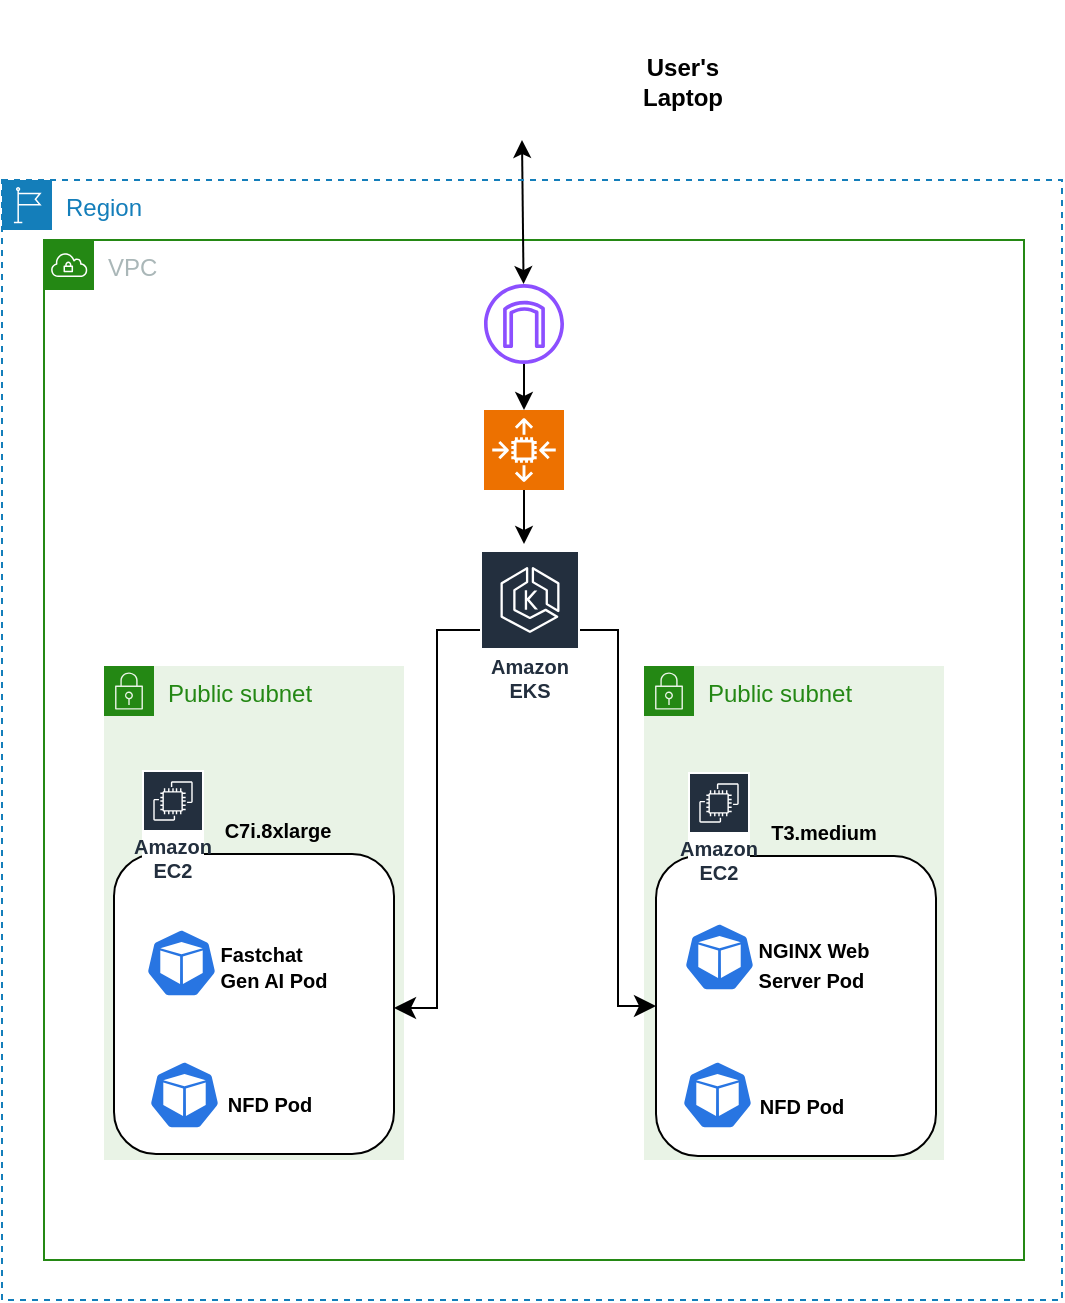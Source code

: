 <mxfile version="22.0.8" type="device">
  <diagram name="Page-1" id="BdtXLh70MsclHzi9UL6R">
    <mxGraphModel dx="1034" dy="492" grid="1" gridSize="10" guides="1" tooltips="1" connect="1" arrows="1" fold="1" page="1" pageScale="1" pageWidth="850" pageHeight="1100" math="0" shadow="0">
      <root>
        <mxCell id="0" />
        <mxCell id="1" parent="0" />
        <mxCell id="SOK8esqjdoVx8pa6e1xp-1" value="Public subnet" style="points=[[0,0],[0.25,0],[0.5,0],[0.75,0],[1,0],[1,0.25],[1,0.5],[1,0.75],[1,1],[0.75,1],[0.5,1],[0.25,1],[0,1],[0,0.75],[0,0.5],[0,0.25]];outlineConnect=0;gradientColor=none;html=1;whiteSpace=wrap;fontSize=12;fontStyle=0;container=1;pointerEvents=0;collapsible=0;recursiveResize=0;shape=mxgraph.aws4.group;grIcon=mxgraph.aws4.group_security_group;grStroke=0;strokeColor=#248814;fillColor=#E9F3E6;verticalAlign=top;align=left;spacingLeft=30;fontColor=#248814;dashed=0;" parent="1" vertex="1">
          <mxGeometry x="201" y="433" width="150" height="247" as="geometry" />
        </mxCell>
        <mxCell id="SOK8esqjdoVx8pa6e1xp-5" value="" style="sketch=0;points=[[0,0,0],[0.25,0,0],[0.5,0,0],[0.75,0,0],[1,0,0],[0,1,0],[0.25,1,0],[0.5,1,0],[0.75,1,0],[1,1,0],[0,0.25,0],[0,0.5,0],[0,0.75,0],[1,0.25,0],[1,0.5,0],[1,0.75,0]];outlineConnect=0;fontColor=#232F3E;fillColor=#ED7100;strokeColor=#ffffff;dashed=0;verticalLabelPosition=bottom;verticalAlign=top;align=center;html=1;fontSize=12;fontStyle=0;aspect=fixed;shape=mxgraph.aws4.resourceIcon;resIcon=mxgraph.aws4.auto_scaling2;" parent="1" vertex="1">
          <mxGeometry x="391" y="305" width="40" height="40" as="geometry" />
        </mxCell>
        <mxCell id="SOK8esqjdoVx8pa6e1xp-6" value="Amazon EKS" style="sketch=0;outlineConnect=0;fontColor=#232F3E;gradientColor=none;strokeColor=#ffffff;fillColor=#232F3E;dashed=0;verticalLabelPosition=middle;verticalAlign=bottom;align=center;html=1;whiteSpace=wrap;fontSize=10;fontStyle=1;spacing=3;shape=mxgraph.aws4.productIcon;prIcon=mxgraph.aws4.eks;" parent="1" vertex="1">
          <mxGeometry x="389" y="375" width="50" height="80" as="geometry" />
        </mxCell>
        <mxCell id="SOK8esqjdoVx8pa6e1xp-7" value="Public subnet" style="points=[[0,0],[0.25,0],[0.5,0],[0.75,0],[1,0],[1,0.25],[1,0.5],[1,0.75],[1,1],[0.75,1],[0.5,1],[0.25,1],[0,1],[0,0.75],[0,0.5],[0,0.25]];outlineConnect=0;gradientColor=none;html=1;whiteSpace=wrap;fontSize=12;fontStyle=0;container=1;pointerEvents=0;collapsible=0;recursiveResize=0;shape=mxgraph.aws4.group;grIcon=mxgraph.aws4.group_security_group;grStroke=0;strokeColor=#248814;fillColor=#E9F3E6;verticalAlign=top;align=left;spacingLeft=30;fontColor=#248814;dashed=0;" parent="1" vertex="1">
          <mxGeometry x="471" y="433" width="150" height="247" as="geometry" />
        </mxCell>
        <mxCell id="SOK8esqjdoVx8pa6e1xp-10" value="" style="sketch=0;outlineConnect=0;fontColor=#232F3E;gradientColor=none;fillColor=#8C4FFF;strokeColor=none;dashed=0;verticalLabelPosition=bottom;verticalAlign=top;align=center;html=1;fontSize=12;fontStyle=0;aspect=fixed;pointerEvents=1;shape=mxgraph.aws4.internet_gateway;" parent="1" vertex="1">
          <mxGeometry x="391" y="242" width="40" height="40" as="geometry" />
        </mxCell>
        <mxCell id="SOK8esqjdoVx8pa6e1xp-18" value="" style="endArrow=classic;html=1;rounded=0;entryX=0.5;entryY=0;entryDx=0;entryDy=0;entryPerimeter=0;" parent="1" source="SOK8esqjdoVx8pa6e1xp-10" target="SOK8esqjdoVx8pa6e1xp-5" edge="1">
          <mxGeometry width="50" height="50" relative="1" as="geometry">
            <mxPoint x="411" y="442" as="sourcePoint" />
            <mxPoint x="461" y="392" as="targetPoint" />
          </mxGeometry>
        </mxCell>
        <mxCell id="SOK8esqjdoVx8pa6e1xp-19" value="" style="endArrow=classic;html=1;rounded=0;exitX=0.5;exitY=1;exitDx=0;exitDy=0;exitPerimeter=0;" parent="1" source="SOK8esqjdoVx8pa6e1xp-5" edge="1">
          <mxGeometry width="50" height="50" relative="1" as="geometry">
            <mxPoint x="501" y="355" as="sourcePoint" />
            <mxPoint x="411" y="372" as="targetPoint" />
          </mxGeometry>
        </mxCell>
        <mxCell id="SOK8esqjdoVx8pa6e1xp-20" value="VPC" style="points=[[0,0],[0.25,0],[0.5,0],[0.75,0],[1,0],[1,0.25],[1,0.5],[1,0.75],[1,1],[0.75,1],[0.5,1],[0.25,1],[0,1],[0,0.75],[0,0.5],[0,0.25]];outlineConnect=0;gradientColor=none;html=1;whiteSpace=wrap;fontSize=12;fontStyle=0;container=1;pointerEvents=0;collapsible=0;recursiveResize=0;shape=mxgraph.aws4.group;grIcon=mxgraph.aws4.group_vpc;strokeColor=#248814;fillColor=none;verticalAlign=top;align=left;spacingLeft=30;fontColor=#AAB7B8;dashed=0;" parent="1" vertex="1">
          <mxGeometry x="171" y="220" width="490" height="510" as="geometry" />
        </mxCell>
        <mxCell id="l7Lrgx3O85CF0IyUbdEy-14" value="" style="rounded=1;whiteSpace=wrap;html=1;" vertex="1" parent="SOK8esqjdoVx8pa6e1xp-20">
          <mxGeometry x="306" y="308" width="140" height="150" as="geometry" />
        </mxCell>
        <mxCell id="l7Lrgx3O85CF0IyUbdEy-3" value="" style="rounded=1;whiteSpace=wrap;html=1;" vertex="1" parent="SOK8esqjdoVx8pa6e1xp-20">
          <mxGeometry x="35" y="307" width="140" height="150" as="geometry" />
        </mxCell>
        <mxCell id="l7Lrgx3O85CF0IyUbdEy-5" value="Amazon EC2" style="sketch=0;outlineConnect=0;fontColor=#232F3E;gradientColor=none;strokeColor=#ffffff;fillColor=#232F3E;dashed=0;verticalLabelPosition=middle;verticalAlign=bottom;align=center;html=1;whiteSpace=wrap;fontSize=10;fontStyle=1;spacing=3;shape=mxgraph.aws4.productIcon;prIcon=mxgraph.aws4.ec2;" vertex="1" parent="SOK8esqjdoVx8pa6e1xp-20">
          <mxGeometry x="49" y="265" width="31" height="60" as="geometry" />
        </mxCell>
        <mxCell id="l7Lrgx3O85CF0IyUbdEy-7" value="&lt;font style=&quot;font-size: 10px;&quot;&gt;&lt;b&gt;C7i.8xlarge&lt;/b&gt;&lt;/font&gt;" style="text;html=1;strokeColor=none;fillColor=none;align=center;verticalAlign=middle;whiteSpace=wrap;rounded=0;" vertex="1" parent="SOK8esqjdoVx8pa6e1xp-20">
          <mxGeometry x="87" y="280" width="60" height="30" as="geometry" />
        </mxCell>
        <mxCell id="l7Lrgx3O85CF0IyUbdEy-8" value="" style="sketch=0;html=1;dashed=0;whitespace=wrap;fillColor=#2875E2;strokeColor=#ffffff;points=[[0.005,0.63,0],[0.1,0.2,0],[0.9,0.2,0],[0.5,0,0],[0.995,0.63,0],[0.72,0.99,0],[0.5,1,0],[0.28,0.99,0]];verticalLabelPosition=bottom;align=center;verticalAlign=top;shape=mxgraph.kubernetes.icon;prIcon=pod" vertex="1" parent="SOK8esqjdoVx8pa6e1xp-20">
          <mxGeometry x="52.5" y="410" width="35.5" height="35" as="geometry" />
        </mxCell>
        <mxCell id="l7Lrgx3O85CF0IyUbdEy-9" value="" style="sketch=0;html=1;dashed=0;whitespace=wrap;fillColor=#2875E2;strokeColor=#ffffff;points=[[0.005,0.63,0],[0.1,0.2,0],[0.9,0.2,0],[0.5,0,0],[0.995,0.63,0],[0.72,0.99,0],[0.5,1,0],[0.28,0.99,0]];verticalLabelPosition=bottom;align=center;verticalAlign=top;shape=mxgraph.kubernetes.icon;prIcon=pod" vertex="1" parent="SOK8esqjdoVx8pa6e1xp-20">
          <mxGeometry x="319" y="410" width="35.5" height="35" as="geometry" />
        </mxCell>
        <mxCell id="l7Lrgx3O85CF0IyUbdEy-11" value="&lt;font style=&quot;font-size: 10px;&quot;&gt;&lt;b&gt;NFD Pod&lt;/b&gt;&lt;/font&gt;" style="text;html=1;strokeColor=none;fillColor=none;align=center;verticalAlign=middle;whiteSpace=wrap;rounded=0;" vertex="1" parent="SOK8esqjdoVx8pa6e1xp-20">
          <mxGeometry x="83" y="417" width="60" height="30" as="geometry" />
        </mxCell>
        <mxCell id="l7Lrgx3O85CF0IyUbdEy-10" value="&lt;font style=&quot;font-size: 10px;&quot;&gt;&lt;b&gt;NFD Pod&lt;/b&gt;&lt;/font&gt;" style="text;html=1;strokeColor=none;fillColor=none;align=center;verticalAlign=middle;whiteSpace=wrap;rounded=0;" vertex="1" parent="SOK8esqjdoVx8pa6e1xp-20">
          <mxGeometry x="349" y="418" width="60" height="30" as="geometry" />
        </mxCell>
        <mxCell id="l7Lrgx3O85CF0IyUbdEy-15" value="Amazon EC2" style="sketch=0;outlineConnect=0;fontColor=#232F3E;gradientColor=none;strokeColor=#ffffff;fillColor=#232F3E;dashed=0;verticalLabelPosition=middle;verticalAlign=bottom;align=center;html=1;whiteSpace=wrap;fontSize=10;fontStyle=1;spacing=3;shape=mxgraph.aws4.productIcon;prIcon=mxgraph.aws4.ec2;" vertex="1" parent="SOK8esqjdoVx8pa6e1xp-20">
          <mxGeometry x="322" y="266" width="31" height="60" as="geometry" />
        </mxCell>
        <mxCell id="l7Lrgx3O85CF0IyUbdEy-16" value="&lt;font style=&quot;font-size: 10px;&quot;&gt;&lt;b&gt;T3.medium&lt;/b&gt;&lt;/font&gt;" style="text;html=1;strokeColor=none;fillColor=none;align=center;verticalAlign=middle;whiteSpace=wrap;rounded=0;" vertex="1" parent="SOK8esqjdoVx8pa6e1xp-20">
          <mxGeometry x="360" y="281" width="60" height="30" as="geometry" />
        </mxCell>
        <mxCell id="l7Lrgx3O85CF0IyUbdEy-17" value="" style="sketch=0;html=1;dashed=0;whitespace=wrap;fillColor=#2875E2;strokeColor=#ffffff;points=[[0.005,0.63,0],[0.1,0.2,0],[0.9,0.2,0],[0.5,0,0],[0.995,0.63,0],[0.72,0.99,0],[0.5,1,0],[0.28,0.99,0]];verticalLabelPosition=bottom;align=center;verticalAlign=top;shape=mxgraph.kubernetes.icon;prIcon=pod" vertex="1" parent="SOK8esqjdoVx8pa6e1xp-20">
          <mxGeometry x="51" y="344" width="35.5" height="35" as="geometry" />
        </mxCell>
        <mxCell id="l7Lrgx3O85CF0IyUbdEy-18" value="&lt;div style=&quot;text-align: left;&quot;&gt;&lt;b style=&quot;font-size: 10px; background-color: initial;&quot;&gt;Fastchat&lt;/b&gt;&lt;/div&gt;&lt;font style=&quot;font-size: 10px;&quot;&gt;&lt;div style=&quot;text-align: left;&quot;&gt;&lt;b style=&quot;background-color: initial;&quot;&gt;Gen AI Pod&lt;/b&gt;&lt;/div&gt;&lt;/font&gt;" style="text;html=1;strokeColor=none;fillColor=none;align=center;verticalAlign=middle;whiteSpace=wrap;rounded=0;" vertex="1" parent="SOK8esqjdoVx8pa6e1xp-20">
          <mxGeometry x="84.5" y="348" width="60" height="30" as="geometry" />
        </mxCell>
        <mxCell id="l7Lrgx3O85CF0IyUbdEy-19" value="&lt;div style=&quot;text-align: left;&quot;&gt;&lt;span style=&quot;font-size: 10px;&quot;&gt;&lt;b&gt;NGINX Web&lt;/b&gt;&lt;/span&gt;&lt;/div&gt;&lt;div style=&quot;text-align: left;&quot;&gt;&lt;span style=&quot;font-size: 10px;&quot;&gt;&lt;b&gt;Server Pod&lt;/b&gt;&lt;/span&gt;&lt;/div&gt;" style="text;html=1;strokeColor=none;fillColor=none;align=center;verticalAlign=middle;whiteSpace=wrap;rounded=0;" vertex="1" parent="SOK8esqjdoVx8pa6e1xp-20">
          <mxGeometry x="355" y="347" width="60" height="30" as="geometry" />
        </mxCell>
        <mxCell id="l7Lrgx3O85CF0IyUbdEy-20" value="" style="sketch=0;html=1;dashed=0;whitespace=wrap;fillColor=#2875E2;strokeColor=#ffffff;points=[[0.005,0.63,0],[0.1,0.2,0],[0.9,0.2,0],[0.5,0,0],[0.995,0.63,0],[0.72,0.99,0],[0.5,1,0],[0.28,0.99,0]];verticalLabelPosition=bottom;align=center;verticalAlign=top;shape=mxgraph.kubernetes.icon;prIcon=pod" vertex="1" parent="SOK8esqjdoVx8pa6e1xp-20">
          <mxGeometry x="320" y="341" width="35.5" height="35" as="geometry" />
        </mxCell>
        <mxCell id="SOK8esqjdoVx8pa6e1xp-13" value="" style="edgeStyle=elbowEdgeStyle;elbow=horizontal;endArrow=classic;html=1;curved=0;rounded=0;endSize=8;startSize=8;entryX=1.04;entryY=0.52;entryDx=0;entryDy=0;entryPerimeter=0;" parent="SOK8esqjdoVx8pa6e1xp-20" source="SOK8esqjdoVx8pa6e1xp-6" edge="1">
          <mxGeometry width="50" height="50" relative="1" as="geometry">
            <mxPoint x="231" y="280" as="sourcePoint" />
            <mxPoint x="175" y="384" as="targetPoint" />
          </mxGeometry>
        </mxCell>
        <mxCell id="SOK8esqjdoVx8pa6e1xp-28" value="" style="shape=image;html=1;verticalAlign=top;verticalLabelPosition=bottom;labelBackgroundColor=#ffffff;imageAspect=0;aspect=fixed;image=https://cdn1.iconfinder.com/data/icons/nuvola2/128x128/apps/laptop_pcmcia.png" parent="1" vertex="1">
          <mxGeometry x="370.5" y="100" width="81" height="81" as="geometry" />
        </mxCell>
        <mxCell id="SOK8esqjdoVx8pa6e1xp-29" value="User&#39;s&lt;br&gt;Laptop" style="text;html=1;strokeColor=none;fillColor=none;align=center;verticalAlign=middle;whiteSpace=wrap;rounded=0;fontStyle=1" parent="1" vertex="1">
          <mxGeometry x="450" y="125.5" width="81" height="30" as="geometry" />
        </mxCell>
        <mxCell id="SOK8esqjdoVx8pa6e1xp-30" value="" style="endArrow=classic;startArrow=classic;html=1;rounded=0;" parent="1" source="SOK8esqjdoVx8pa6e1xp-10" edge="1">
          <mxGeometry width="50" height="50" relative="1" as="geometry">
            <mxPoint x="570" y="350" as="sourcePoint" />
            <mxPoint x="410" y="170" as="targetPoint" />
          </mxGeometry>
        </mxCell>
        <mxCell id="l7Lrgx3O85CF0IyUbdEy-21" value="" style="edgeStyle=elbowEdgeStyle;elbow=horizontal;endArrow=classic;html=1;curved=0;rounded=0;endSize=8;startSize=8;entryX=0;entryY=0.5;entryDx=0;entryDy=0;" edge="1" parent="1" source="SOK8esqjdoVx8pa6e1xp-6" target="l7Lrgx3O85CF0IyUbdEy-14">
          <mxGeometry width="50" height="50" relative="1" as="geometry">
            <mxPoint x="477" y="430" as="sourcePoint" />
            <mxPoint x="434" y="614" as="targetPoint" />
          </mxGeometry>
        </mxCell>
        <mxCell id="l7Lrgx3O85CF0IyUbdEy-22" value="Region" style="points=[[0,0],[0.25,0],[0.5,0],[0.75,0],[1,0],[1,0.25],[1,0.5],[1,0.75],[1,1],[0.75,1],[0.5,1],[0.25,1],[0,1],[0,0.75],[0,0.5],[0,0.25]];outlineConnect=0;gradientColor=none;html=1;whiteSpace=wrap;fontSize=12;fontStyle=0;container=1;pointerEvents=0;collapsible=0;recursiveResize=0;shape=mxgraph.aws4.group;grIcon=mxgraph.aws4.group_region;strokeColor=#147EBA;fillColor=none;verticalAlign=top;align=left;spacingLeft=30;fontColor=#147EBA;dashed=1;" vertex="1" parent="1">
          <mxGeometry x="150" y="190" width="530" height="560" as="geometry" />
        </mxCell>
      </root>
    </mxGraphModel>
  </diagram>
</mxfile>
